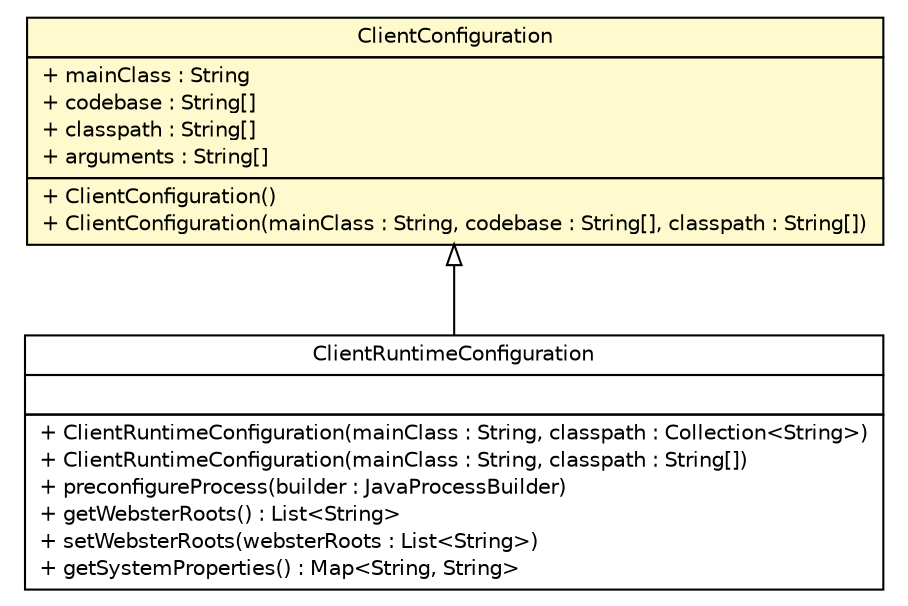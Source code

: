 #!/usr/local/bin/dot
#
# Class diagram 
# Generated by UMLGraph version R5_6 (http://www.umlgraph.org/)
#

digraph G {
	edge [fontname="Helvetica",fontsize=10,labelfontname="Helvetica",labelfontsize=10];
	node [fontname="Helvetica",fontsize=10,shape=plaintext];
	nodesep=0.25;
	ranksep=0.5;
	// sorcer.maven.plugin.ClientConfiguration
	c85809 [label=<<table title="sorcer.maven.plugin.ClientConfiguration" border="0" cellborder="1" cellspacing="0" cellpadding="2" port="p" bgcolor="lemonChiffon" href="./ClientConfiguration.html">
		<tr><td><table border="0" cellspacing="0" cellpadding="1">
<tr><td align="center" balign="center"> ClientConfiguration </td></tr>
		</table></td></tr>
		<tr><td><table border="0" cellspacing="0" cellpadding="1">
<tr><td align="left" balign="left"> + mainClass : String </td></tr>
<tr><td align="left" balign="left"> + codebase : String[] </td></tr>
<tr><td align="left" balign="left"> + classpath : String[] </td></tr>
<tr><td align="left" balign="left"> + arguments : String[] </td></tr>
		</table></td></tr>
		<tr><td><table border="0" cellspacing="0" cellpadding="1">
<tr><td align="left" balign="left"> + ClientConfiguration() </td></tr>
<tr><td align="left" balign="left"> + ClientConfiguration(mainClass : String, codebase : String[], classpath : String[]) </td></tr>
		</table></td></tr>
		</table>>, URL="./ClientConfiguration.html", fontname="Helvetica", fontcolor="black", fontsize=10.0];
	// sorcer.maven.plugin.ClientRuntimeConfiguration
	c85810 [label=<<table title="sorcer.maven.plugin.ClientRuntimeConfiguration" border="0" cellborder="1" cellspacing="0" cellpadding="2" port="p" href="./ClientRuntimeConfiguration.html">
		<tr><td><table border="0" cellspacing="0" cellpadding="1">
<tr><td align="center" balign="center"> ClientRuntimeConfiguration </td></tr>
		</table></td></tr>
		<tr><td><table border="0" cellspacing="0" cellpadding="1">
<tr><td align="left" balign="left">  </td></tr>
		</table></td></tr>
		<tr><td><table border="0" cellspacing="0" cellpadding="1">
<tr><td align="left" balign="left"> + ClientRuntimeConfiguration(mainClass : String, classpath : Collection&lt;String&gt;) </td></tr>
<tr><td align="left" balign="left"> + ClientRuntimeConfiguration(mainClass : String, classpath : String[]) </td></tr>
<tr><td align="left" balign="left"> + preconfigureProcess(builder : JavaProcessBuilder) </td></tr>
<tr><td align="left" balign="left"> + getWebsterRoots() : List&lt;String&gt; </td></tr>
<tr><td align="left" balign="left"> + setWebsterRoots(websterRoots : List&lt;String&gt;) </td></tr>
<tr><td align="left" balign="left"> + getSystemProperties() : Map&lt;String, String&gt; </td></tr>
		</table></td></tr>
		</table>>, URL="./ClientRuntimeConfiguration.html", fontname="Helvetica", fontcolor="black", fontsize=10.0];
	//sorcer.maven.plugin.ClientRuntimeConfiguration extends sorcer.maven.plugin.ClientConfiguration
	c85809:p -> c85810:p [dir=back,arrowtail=empty];
}

